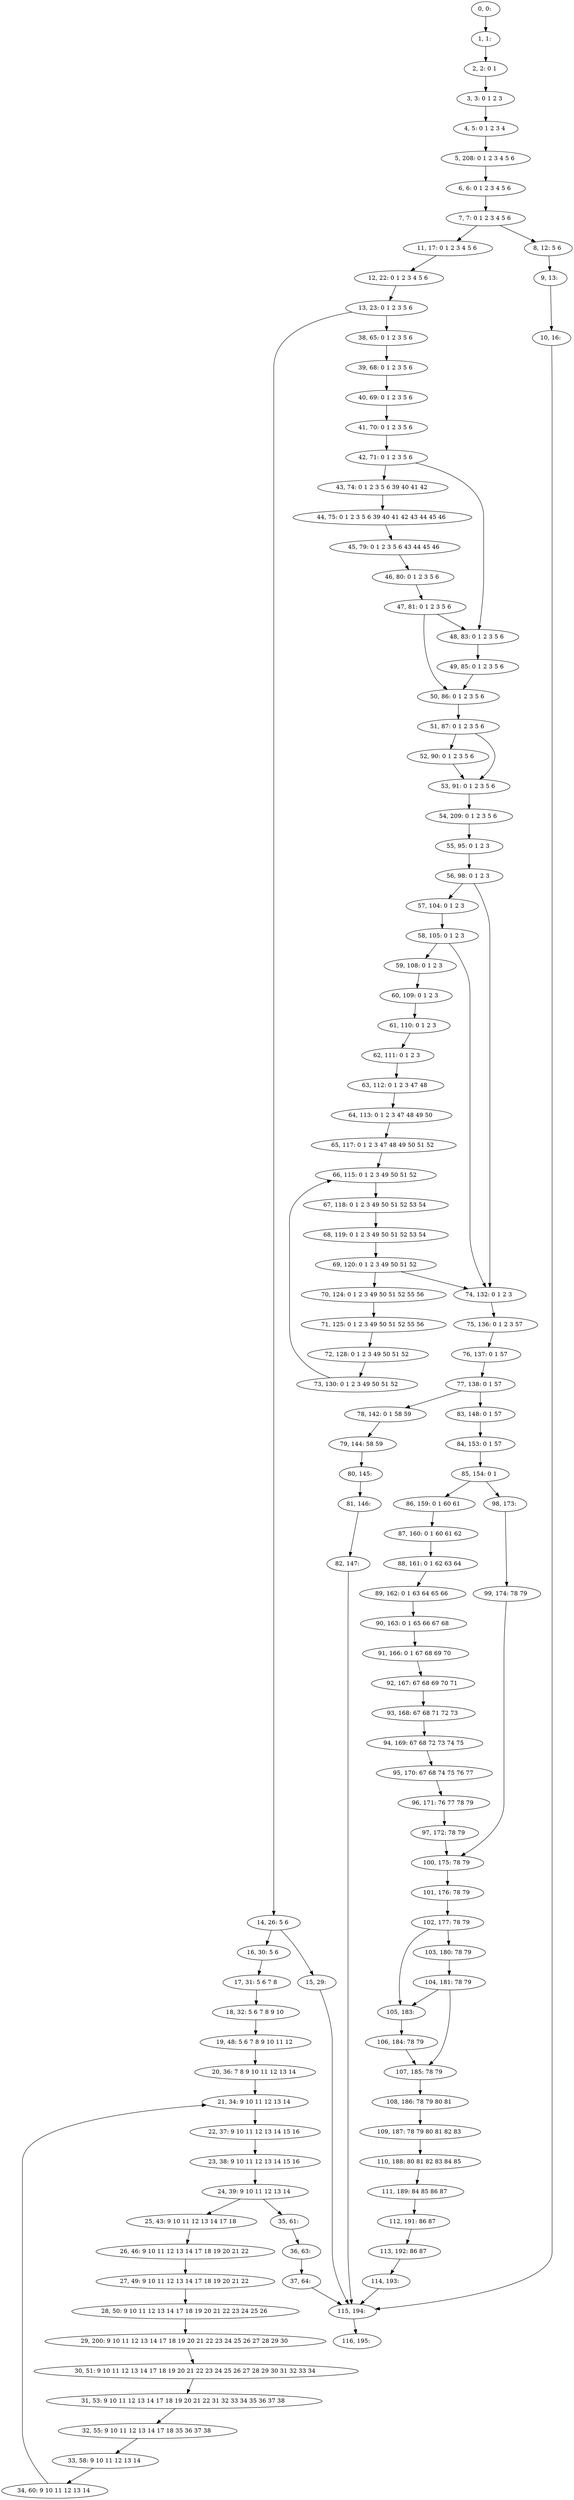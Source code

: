 digraph G {
0[label="0, 0: "];
1[label="1, 1: "];
2[label="2, 2: 0 1 "];
3[label="3, 3: 0 1 2 3 "];
4[label="4, 5: 0 1 2 3 4 "];
5[label="5, 208: 0 1 2 3 4 5 6 "];
6[label="6, 6: 0 1 2 3 4 5 6 "];
7[label="7, 7: 0 1 2 3 4 5 6 "];
8[label="8, 12: 5 6 "];
9[label="9, 13: "];
10[label="10, 16: "];
11[label="11, 17: 0 1 2 3 4 5 6 "];
12[label="12, 22: 0 1 2 3 4 5 6 "];
13[label="13, 23: 0 1 2 3 5 6 "];
14[label="14, 26: 5 6 "];
15[label="15, 29: "];
16[label="16, 30: 5 6 "];
17[label="17, 31: 5 6 7 8 "];
18[label="18, 32: 5 6 7 8 9 10 "];
19[label="19, 48: 5 6 7 8 9 10 11 12 "];
20[label="20, 36: 7 8 9 10 11 12 13 14 "];
21[label="21, 34: 9 10 11 12 13 14 "];
22[label="22, 37: 9 10 11 12 13 14 15 16 "];
23[label="23, 38: 9 10 11 12 13 14 15 16 "];
24[label="24, 39: 9 10 11 12 13 14 "];
25[label="25, 43: 9 10 11 12 13 14 17 18 "];
26[label="26, 46: 9 10 11 12 13 14 17 18 19 20 21 22 "];
27[label="27, 49: 9 10 11 12 13 14 17 18 19 20 21 22 "];
28[label="28, 50: 9 10 11 12 13 14 17 18 19 20 21 22 23 24 25 26 "];
29[label="29, 200: 9 10 11 12 13 14 17 18 19 20 21 22 23 24 25 26 27 28 29 30 "];
30[label="30, 51: 9 10 11 12 13 14 17 18 19 20 21 22 23 24 25 26 27 28 29 30 31 32 33 34 "];
31[label="31, 53: 9 10 11 12 13 14 17 18 19 20 21 22 31 32 33 34 35 36 37 38 "];
32[label="32, 55: 9 10 11 12 13 14 17 18 35 36 37 38 "];
33[label="33, 58: 9 10 11 12 13 14 "];
34[label="34, 60: 9 10 11 12 13 14 "];
35[label="35, 61: "];
36[label="36, 63: "];
37[label="37, 64: "];
38[label="38, 65: 0 1 2 3 5 6 "];
39[label="39, 68: 0 1 2 3 5 6 "];
40[label="40, 69: 0 1 2 3 5 6 "];
41[label="41, 70: 0 1 2 3 5 6 "];
42[label="42, 71: 0 1 2 3 5 6 "];
43[label="43, 74: 0 1 2 3 5 6 39 40 41 42 "];
44[label="44, 75: 0 1 2 3 5 6 39 40 41 42 43 44 45 46 "];
45[label="45, 79: 0 1 2 3 5 6 43 44 45 46 "];
46[label="46, 80: 0 1 2 3 5 6 "];
47[label="47, 81: 0 1 2 3 5 6 "];
48[label="48, 83: 0 1 2 3 5 6 "];
49[label="49, 85: 0 1 2 3 5 6 "];
50[label="50, 86: 0 1 2 3 5 6 "];
51[label="51, 87: 0 1 2 3 5 6 "];
52[label="52, 90: 0 1 2 3 5 6 "];
53[label="53, 91: 0 1 2 3 5 6 "];
54[label="54, 209: 0 1 2 3 5 6 "];
55[label="55, 95: 0 1 2 3 "];
56[label="56, 98: 0 1 2 3 "];
57[label="57, 104: 0 1 2 3 "];
58[label="58, 105: 0 1 2 3 "];
59[label="59, 108: 0 1 2 3 "];
60[label="60, 109: 0 1 2 3 "];
61[label="61, 110: 0 1 2 3 "];
62[label="62, 111: 0 1 2 3 "];
63[label="63, 112: 0 1 2 3 47 48 "];
64[label="64, 113: 0 1 2 3 47 48 49 50 "];
65[label="65, 117: 0 1 2 3 47 48 49 50 51 52 "];
66[label="66, 115: 0 1 2 3 49 50 51 52 "];
67[label="67, 118: 0 1 2 3 49 50 51 52 53 54 "];
68[label="68, 119: 0 1 2 3 49 50 51 52 53 54 "];
69[label="69, 120: 0 1 2 3 49 50 51 52 "];
70[label="70, 124: 0 1 2 3 49 50 51 52 55 56 "];
71[label="71, 125: 0 1 2 3 49 50 51 52 55 56 "];
72[label="72, 128: 0 1 2 3 49 50 51 52 "];
73[label="73, 130: 0 1 2 3 49 50 51 52 "];
74[label="74, 132: 0 1 2 3 "];
75[label="75, 136: 0 1 2 3 57 "];
76[label="76, 137: 0 1 57 "];
77[label="77, 138: 0 1 57 "];
78[label="78, 142: 0 1 58 59 "];
79[label="79, 144: 58 59 "];
80[label="80, 145: "];
81[label="81, 146: "];
82[label="82, 147: "];
83[label="83, 148: 0 1 57 "];
84[label="84, 153: 0 1 57 "];
85[label="85, 154: 0 1 "];
86[label="86, 159: 0 1 60 61 "];
87[label="87, 160: 0 1 60 61 62 "];
88[label="88, 161: 0 1 62 63 64 "];
89[label="89, 162: 0 1 63 64 65 66 "];
90[label="90, 163: 0 1 65 66 67 68 "];
91[label="91, 166: 0 1 67 68 69 70 "];
92[label="92, 167: 67 68 69 70 71 "];
93[label="93, 168: 67 68 71 72 73 "];
94[label="94, 169: 67 68 72 73 74 75 "];
95[label="95, 170: 67 68 74 75 76 77 "];
96[label="96, 171: 76 77 78 79 "];
97[label="97, 172: 78 79 "];
98[label="98, 173: "];
99[label="99, 174: 78 79 "];
100[label="100, 175: 78 79 "];
101[label="101, 176: 78 79 "];
102[label="102, 177: 78 79 "];
103[label="103, 180: 78 79 "];
104[label="104, 181: 78 79 "];
105[label="105, 183: "];
106[label="106, 184: 78 79 "];
107[label="107, 185: 78 79 "];
108[label="108, 186: 78 79 80 81 "];
109[label="109, 187: 78 79 80 81 82 83 "];
110[label="110, 188: 80 81 82 83 84 85 "];
111[label="111, 189: 84 85 86 87 "];
112[label="112, 191: 86 87 "];
113[label="113, 192: 86 87 "];
114[label="114, 193: "];
115[label="115, 194: "];
116[label="116, 195: "];
0->1 ;
1->2 ;
2->3 ;
3->4 ;
4->5 ;
5->6 ;
6->7 ;
7->8 ;
7->11 ;
8->9 ;
9->10 ;
10->115 ;
11->12 ;
12->13 ;
13->14 ;
13->38 ;
14->15 ;
14->16 ;
15->115 ;
16->17 ;
17->18 ;
18->19 ;
19->20 ;
20->21 ;
21->22 ;
22->23 ;
23->24 ;
24->25 ;
24->35 ;
25->26 ;
26->27 ;
27->28 ;
28->29 ;
29->30 ;
30->31 ;
31->32 ;
32->33 ;
33->34 ;
34->21 ;
35->36 ;
36->37 ;
37->115 ;
38->39 ;
39->40 ;
40->41 ;
41->42 ;
42->43 ;
42->48 ;
43->44 ;
44->45 ;
45->46 ;
46->47 ;
47->48 ;
47->50 ;
48->49 ;
49->50 ;
50->51 ;
51->52 ;
51->53 ;
52->53 ;
53->54 ;
54->55 ;
55->56 ;
56->57 ;
56->74 ;
57->58 ;
58->59 ;
58->74 ;
59->60 ;
60->61 ;
61->62 ;
62->63 ;
63->64 ;
64->65 ;
65->66 ;
66->67 ;
67->68 ;
68->69 ;
69->70 ;
69->74 ;
70->71 ;
71->72 ;
72->73 ;
73->66 ;
74->75 ;
75->76 ;
76->77 ;
77->78 ;
77->83 ;
78->79 ;
79->80 ;
80->81 ;
81->82 ;
82->115 ;
83->84 ;
84->85 ;
85->86 ;
85->98 ;
86->87 ;
87->88 ;
88->89 ;
89->90 ;
90->91 ;
91->92 ;
92->93 ;
93->94 ;
94->95 ;
95->96 ;
96->97 ;
97->100 ;
98->99 ;
99->100 ;
100->101 ;
101->102 ;
102->103 ;
102->105 ;
103->104 ;
104->105 ;
104->107 ;
105->106 ;
106->107 ;
107->108 ;
108->109 ;
109->110 ;
110->111 ;
111->112 ;
112->113 ;
113->114 ;
114->115 ;
115->116 ;
}
